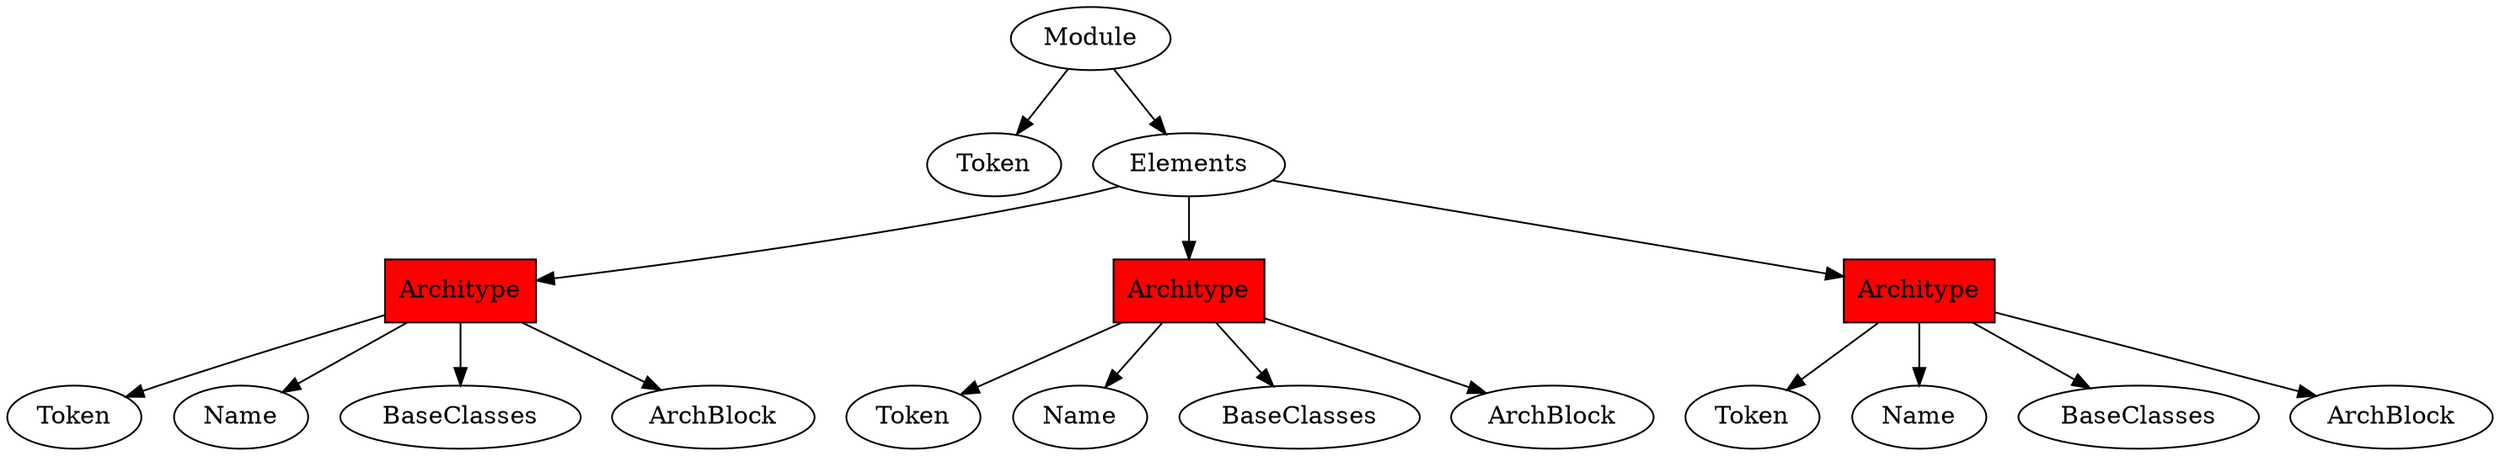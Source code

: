 digraph graph1 {0 [label="Module"   ];
0  -> 1;
0  -> 2;
1 [label="Token"   ];
2 [label="Elements"   ];
2  -> 3;
2  -> 4;
2  -> 5;
3 [label="Architype" shape="box" style="filled" fillcolor="red"];
3  -> 6;
3  -> 7;
3  -> 8;
3  -> 9;
6 [label="Token"   ];
7 [label="Name"   ];
8 [label="BaseClasses"   ];
9 [label="ArchBlock"   ];
4 [label="Architype" shape="box" style="filled" fillcolor="red"];
4  -> 10;
4  -> 11;
4  -> 12;
4  -> 13;
10 [label="Token"   ];
11 [label="Name"   ];
12 [label="BaseClasses"   ];
13 [label="ArchBlock"   ];
5 [label="Architype" shape="box" style="filled" fillcolor="red"];
5  -> 14;
5  -> 15;
5  -> 16;
5  -> 17;
14 [label="Token"   ];
15 [label="Name"   ];
16 [label="BaseClasses"   ];
17 [label="ArchBlock"   ];}
